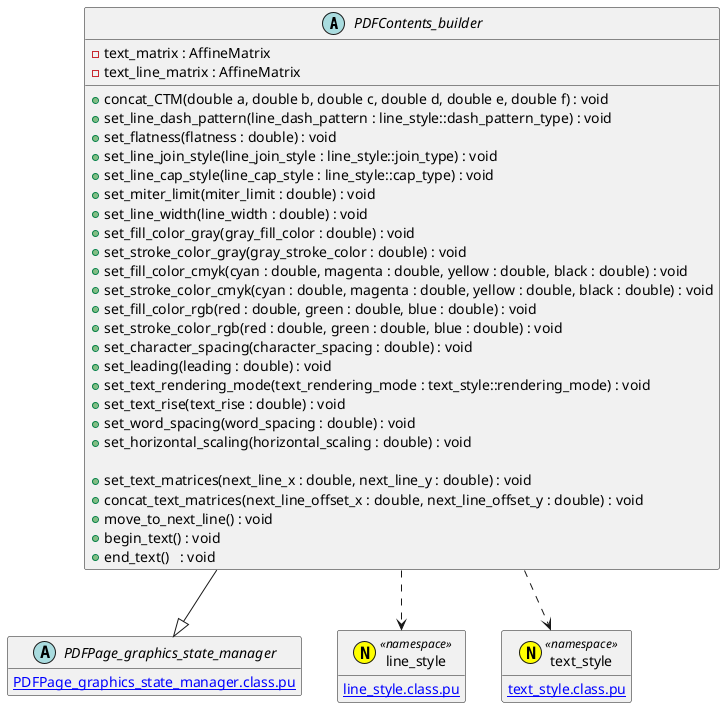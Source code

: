 @startuml PDFContents_builder
hide empty members
abstract PDFContents_builder {
	+concat_CTM(double a, double b, double c, double d, double e, double f) : void
	+set_line_dash_pattern(line_dash_pattern : line_style::dash_pattern_type) : void
	+set_flatness(flatness : double) : void
	+set_line_join_style(line_join_style : line_style::join_type) : void
	+set_line_cap_style(line_cap_style : line_style::cap_type) : void
	+set_miter_limit(miter_limit : double) : void
	+set_line_width(line_width : double) : void
	+set_fill_color_gray(gray_fill_color : double) : void
	+set_stroke_color_gray(gray_stroke_color : double) : void
	+set_fill_color_cmyk(cyan : double, magenta : double, yellow : double, black : double) : void
	+set_stroke_color_cmyk(cyan : double, magenta : double, yellow : double, black : double) : void
	+set_fill_color_rgb(red : double, green : double, blue : double) : void
	+set_stroke_color_rgb(red : double, green : double, blue : double) : void
	+set_character_spacing(character_spacing : double) : void
	+set_leading(leading : double) : void
	+set_text_rendering_mode(text_rendering_mode : text_style::rendering_mode) : void
	+set_text_rise(text_rise : double) : void
	+set_word_spacing(word_spacing : double) : void
	+set_horizontal_scaling(horizontal_scaling : double) : void

	+set_text_matrices(next_line_x : double, next_line_y : double) : void
	+concat_text_matrices(next_line_offset_x : double, next_line_offset_y : double) : void
	+move_to_next_line() : void
	+begin_text() : void
	+end_text()   : void

	' These matrices are ambiguously represented in PDF 1.0, but are clearly defined in PDF 1.7.
	-text_matrix : AffineMatrix
	-text_line_matrix : AffineMatrix
}
PDFContents_builder --|> PDFPage_graphics_state_manager
PDFContents_builder ..> line_style
PDFContents_builder ..> text_style

annotation line_style <<(N, yellow) namespace>> {
	[[line_style.class.pu]]
}
annotation text_style <<(N, yellow) namespace>> {
	[[text_style.class.pu]]
}
abstract PDFPage_graphics_state_manager {
	[[PDFPage_graphics_state_manager.class.pu]]
}
@enduml
